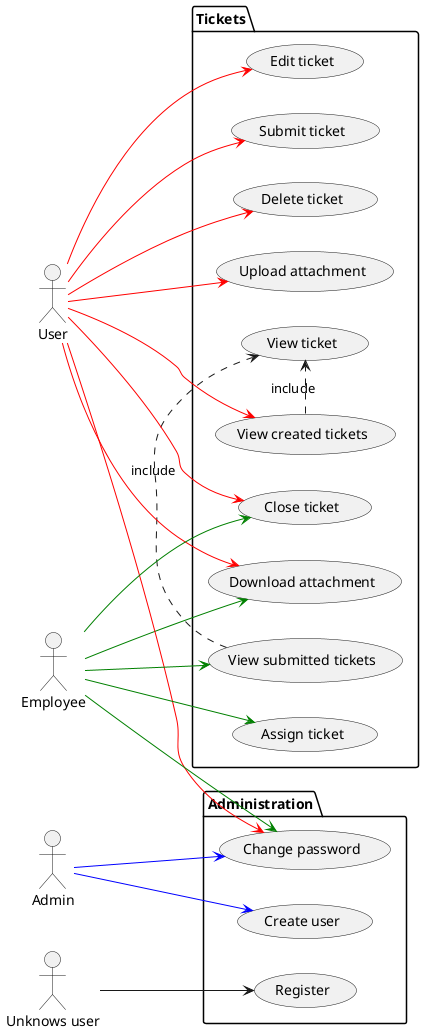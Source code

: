 @startuml
'https://plantuml.com/use-case-diagram

:Admin: as ADM
:Unknows user: as UUSR
:User: as USR
:Employee: as EMP

package "Tickets" {
    (View created tickets) as (VCT)
    (Create ticket) as (CT)
    (Edit ticket) as (ET)
    (Submit ticket) as (ST)
    (Delete ticket) as (DT)
    (Upload attachment) as (UA)

    (Download attachment) as (DA)

    (View submitted tickets) as (VST)
    (Assign ticket) as (AT)
    (Close ticket) as (CT)

    (View ticket) as (VT)

    (VCT) .> (VT):include
    (VST) .> (VT):include
}

package "Administration" {
    (Register) as (REG)
    (Create user) as (UCRT)
    (Change password) as (CP)
}

left to right direction
UUSR --> (REG)

USR --> (VCT) #line:red
USR --> (CT) #line:red
USR --> (ET)#line:red
USR --> (ST)#line:red
USR --> (DT)#line:red
USR --> (UA)#line:red

USR --> (DA)#line:red
EMP --> (DA)#line:green
USR --> (CP)#line:red
EMP --> (CP)#line:green

EMP --> (VST)#line:green
EMP --> (AT)#line:green
EMP --> (CT)#line:green

ADM --> (UCRT)#line:blue
ADM --> (CP)#line:blue
@enduml